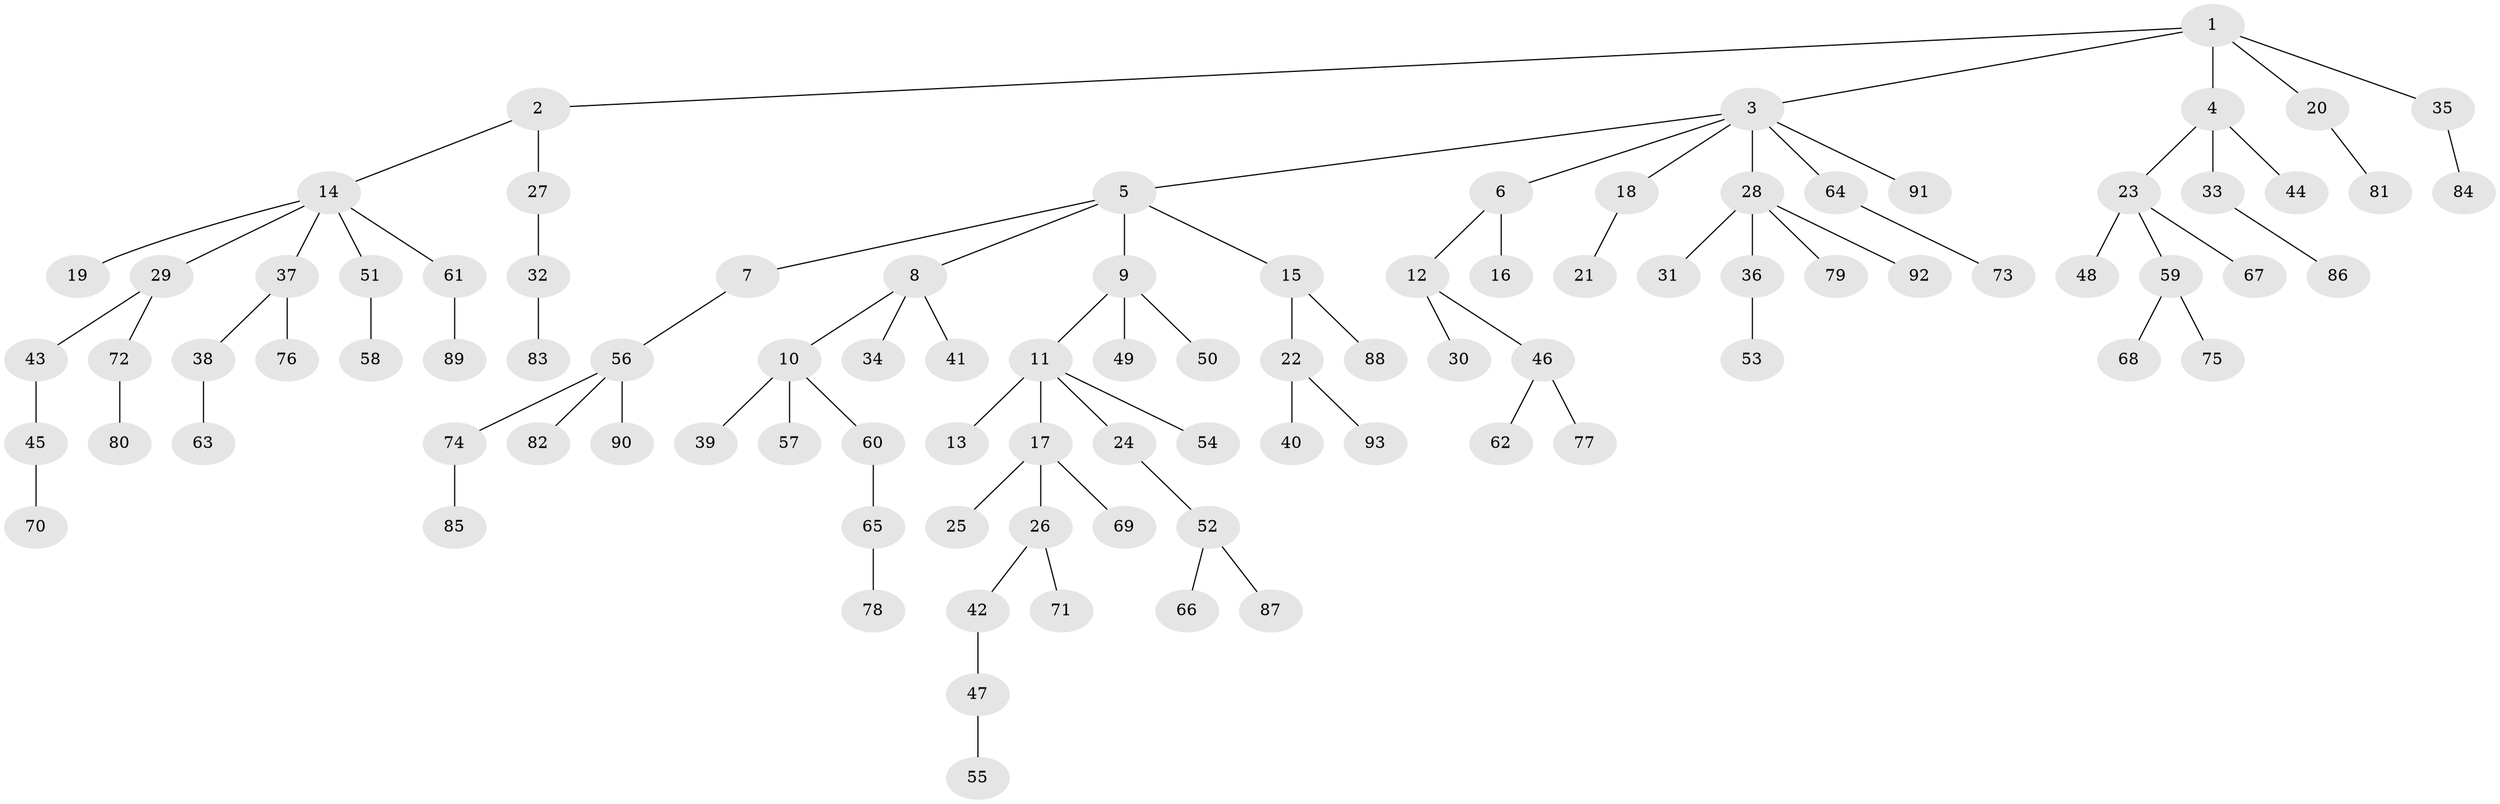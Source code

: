 // Generated by graph-tools (version 1.1) at 2025/50/03/09/25 03:50:18]
// undirected, 93 vertices, 92 edges
graph export_dot {
graph [start="1"]
  node [color=gray90,style=filled];
  1;
  2;
  3;
  4;
  5;
  6;
  7;
  8;
  9;
  10;
  11;
  12;
  13;
  14;
  15;
  16;
  17;
  18;
  19;
  20;
  21;
  22;
  23;
  24;
  25;
  26;
  27;
  28;
  29;
  30;
  31;
  32;
  33;
  34;
  35;
  36;
  37;
  38;
  39;
  40;
  41;
  42;
  43;
  44;
  45;
  46;
  47;
  48;
  49;
  50;
  51;
  52;
  53;
  54;
  55;
  56;
  57;
  58;
  59;
  60;
  61;
  62;
  63;
  64;
  65;
  66;
  67;
  68;
  69;
  70;
  71;
  72;
  73;
  74;
  75;
  76;
  77;
  78;
  79;
  80;
  81;
  82;
  83;
  84;
  85;
  86;
  87;
  88;
  89;
  90;
  91;
  92;
  93;
  1 -- 2;
  1 -- 3;
  1 -- 4;
  1 -- 20;
  1 -- 35;
  2 -- 14;
  2 -- 27;
  3 -- 5;
  3 -- 6;
  3 -- 18;
  3 -- 28;
  3 -- 64;
  3 -- 91;
  4 -- 23;
  4 -- 33;
  4 -- 44;
  5 -- 7;
  5 -- 8;
  5 -- 9;
  5 -- 15;
  6 -- 12;
  6 -- 16;
  7 -- 56;
  8 -- 10;
  8 -- 34;
  8 -- 41;
  9 -- 11;
  9 -- 49;
  9 -- 50;
  10 -- 39;
  10 -- 57;
  10 -- 60;
  11 -- 13;
  11 -- 17;
  11 -- 24;
  11 -- 54;
  12 -- 30;
  12 -- 46;
  14 -- 19;
  14 -- 29;
  14 -- 37;
  14 -- 51;
  14 -- 61;
  15 -- 22;
  15 -- 88;
  17 -- 25;
  17 -- 26;
  17 -- 69;
  18 -- 21;
  20 -- 81;
  22 -- 40;
  22 -- 93;
  23 -- 48;
  23 -- 59;
  23 -- 67;
  24 -- 52;
  26 -- 42;
  26 -- 71;
  27 -- 32;
  28 -- 31;
  28 -- 36;
  28 -- 79;
  28 -- 92;
  29 -- 43;
  29 -- 72;
  32 -- 83;
  33 -- 86;
  35 -- 84;
  36 -- 53;
  37 -- 38;
  37 -- 76;
  38 -- 63;
  42 -- 47;
  43 -- 45;
  45 -- 70;
  46 -- 62;
  46 -- 77;
  47 -- 55;
  51 -- 58;
  52 -- 66;
  52 -- 87;
  56 -- 74;
  56 -- 82;
  56 -- 90;
  59 -- 68;
  59 -- 75;
  60 -- 65;
  61 -- 89;
  64 -- 73;
  65 -- 78;
  72 -- 80;
  74 -- 85;
}
